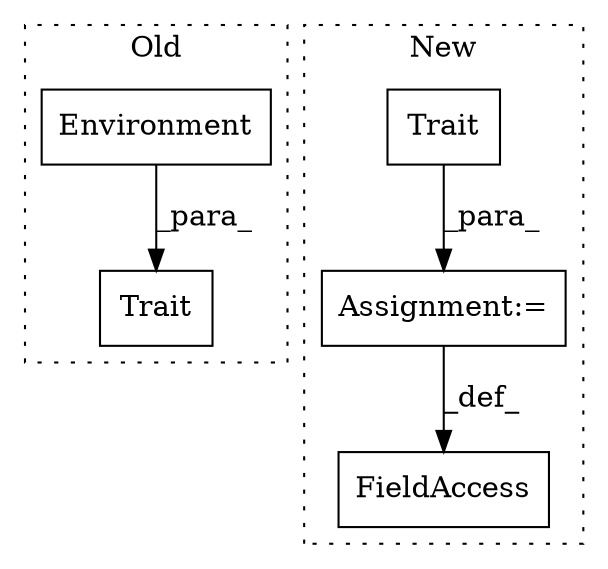 digraph G {
subgraph cluster0 {
1 [label="Trait" a="32" s="17450,17481" l="6,1" shape="box"];
4 [label="Environment" a="32" s="17456" l="13" shape="box"];
label = "Old";
style="dotted";
}
subgraph cluster1 {
2 [label="Trait" a="32" s="19412,19432" l="6,1" shape="box"];
3 [label="FieldAccess" a="22" s="19402" l="9" shape="box"];
5 [label="Assignment:=" a="7" s="19411" l="1" shape="box"];
label = "New";
style="dotted";
}
2 -> 5 [label="_para_"];
4 -> 1 [label="_para_"];
5 -> 3 [label="_def_"];
}